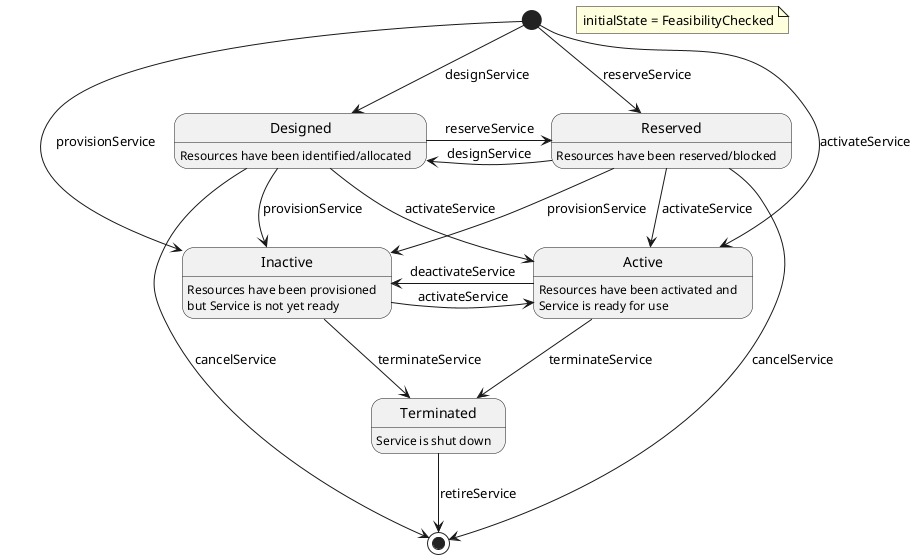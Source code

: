 @startuml

hide empty description

state Designed : Resources have been identified/allocated 
state Reserved : Resources have been reserved/blocked
state Inactive : Resources have been provisioned\nbut Service is not yet ready
state Active : Resources have been activated and\nService is ready for use
state Terminated : Service is shut down

note "initialState = FeasibilityChecked" as n1
[*] --> Designed : designService
[*] --> Reserved : reserveService
[*] --> Inactive : provisionService
[*] --> Active : activateService

Designed -> Reserved : reserveService
Designed --> Inactive : provisionService
Designed --> Active : activateService

Reserved -> Designed : designService
Reserved --> Inactive : provisionService
Reserved --> Active : activateService

Inactive -right-> Active : activateService
Inactive --> Terminated : terminateService

Active -left-> Inactive : deactivateService
Active --> Terminated : terminateService


Terminated --> [*] : retireService
Designed --> [*] : cancelService
Reserved --> [*] : cancelService

@enduml